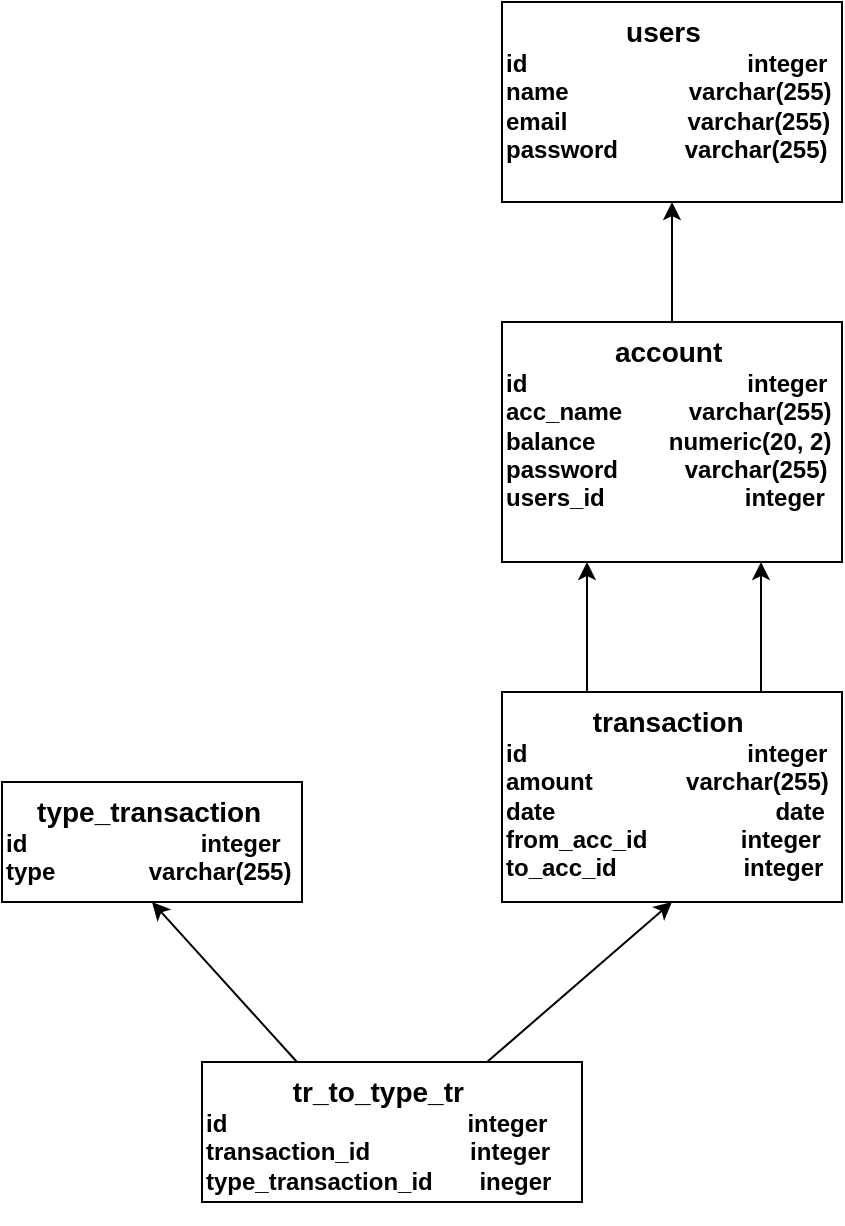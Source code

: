 <mxfile version="10.6.5" type="github"><diagram id="LnacNyWTvyfRDmgNIcEk" name="Page-1"><mxGraphModel dx="840" dy="514" grid="1" gridSize="10" guides="1" tooltips="1" connect="1" arrows="1" fold="1" page="1" pageScale="1" pageWidth="827" pageHeight="1169" math="0" shadow="0"><root><mxCell id="0"/><mxCell id="1" parent="0"/><mxCell id="j7QwsDHBEkOV3YnxY3o7-10" value="&lt;b&gt;&lt;font&gt;&amp;nbsp; &amp;nbsp; &amp;nbsp; &amp;nbsp; &amp;nbsp; &amp;nbsp; &amp;nbsp; &amp;nbsp; &amp;nbsp; &lt;font style=&quot;font-size: 14px&quot;&gt;users&lt;/font&gt;&lt;br&gt;id&amp;nbsp; &amp;nbsp; &amp;nbsp; &amp;nbsp; &amp;nbsp; &amp;nbsp; &amp;nbsp; &amp;nbsp; &amp;nbsp; &amp;nbsp; &amp;nbsp; &amp;nbsp; &amp;nbsp; &amp;nbsp; &amp;nbsp; &amp;nbsp; &amp;nbsp;integer&lt;br&gt;name&amp;nbsp; &amp;nbsp; &amp;nbsp; &amp;nbsp; &amp;nbsp; &amp;nbsp; &amp;nbsp; &amp;nbsp; &amp;nbsp; varchar(255)&lt;br&gt;&lt;/font&gt;&lt;/b&gt;&lt;b&gt;&lt;font&gt;email&amp;nbsp; &amp;nbsp; &amp;nbsp; &amp;nbsp; &amp;nbsp; &amp;nbsp; &amp;nbsp; &amp;nbsp; &amp;nbsp; varchar(255)&lt;br&gt;password&amp;nbsp; &amp;nbsp; &amp;nbsp; &amp;nbsp; &amp;nbsp;&amp;nbsp;&lt;/font&gt;&lt;/b&gt;&lt;b&gt;varchar(255)&lt;/b&gt;&lt;b&gt;&lt;font&gt;&lt;br&gt;&lt;/font&gt;&lt;/b&gt;&lt;b&gt;&lt;font&gt;&lt;br&gt;&lt;br&gt;&lt;/font&gt;&lt;/b&gt;" style="rounded=0;whiteSpace=wrap;html=1;horizontal=1;verticalAlign=top;align=left;" parent="1" vertex="1"><mxGeometry x="400" y="20" width="170" height="100" as="geometry"/></mxCell><mxCell id="j7QwsDHBEkOV3YnxY3o7-16" value="&lt;b&gt;&lt;font style=&quot;font-size: 14px&quot;&gt;&amp;nbsp; &amp;nbsp; &amp;nbsp; &amp;nbsp; &amp;nbsp; &amp;nbsp; &amp;nbsp; account&lt;/font&gt;&lt;br&gt;id&amp;nbsp; &amp;nbsp; &amp;nbsp; &amp;nbsp; &amp;nbsp; &amp;nbsp; &amp;nbsp; &amp;nbsp; &amp;nbsp; &amp;nbsp; &amp;nbsp; &amp;nbsp; &amp;nbsp; &amp;nbsp; &amp;nbsp; &amp;nbsp; &amp;nbsp;integer&lt;br&gt;acc_name&amp;nbsp; &amp;nbsp; &amp;nbsp; &amp;nbsp; &amp;nbsp; varchar(255)&lt;br&gt;&lt;/b&gt;&lt;b&gt;balance&amp;nbsp; &amp;nbsp; &amp;nbsp; &amp;nbsp; &amp;nbsp; &amp;nbsp;numeric(20, 2)&lt;br&gt;password&amp;nbsp; &amp;nbsp; &amp;nbsp; &amp;nbsp; &amp;nbsp;&amp;nbsp;&lt;/b&gt;&lt;b&gt;varchar(255)&lt;br&gt;&lt;/b&gt;&lt;b&gt;users_id&amp;nbsp; &amp;nbsp; &amp;nbsp; &amp;nbsp; &amp;nbsp; &amp;nbsp; &amp;nbsp; &amp;nbsp; &amp;nbsp; &amp;nbsp; &amp;nbsp;integer&lt;br&gt;&lt;/b&gt;&lt;b&gt;&lt;br&gt;&lt;/b&gt;" style="rounded=0;whiteSpace=wrap;html=1;align=left;verticalAlign=top;" parent="1" vertex="1"><mxGeometry x="400" y="180" width="170" height="120" as="geometry"/></mxCell><mxCell id="j7QwsDHBEkOV3YnxY3o7-18" value="&lt;b&gt;&lt;font&gt;&amp;nbsp; &amp;nbsp; &amp;nbsp; &amp;nbsp; &amp;nbsp; &amp;nbsp; &amp;nbsp;&lt;span style=&quot;font-size: 14px&quot;&gt;tr_to_type_tr&lt;/span&gt;&lt;/font&gt;&lt;br&gt;id&amp;nbsp; &amp;nbsp; &amp;nbsp; &amp;nbsp; &amp;nbsp; &amp;nbsp; &amp;nbsp; &amp;nbsp; &amp;nbsp; &amp;nbsp; &amp;nbsp; &amp;nbsp; &amp;nbsp; &amp;nbsp; &amp;nbsp; &amp;nbsp; &amp;nbsp; &amp;nbsp; integer&lt;/b&gt;&lt;b&gt;&lt;br&gt;transaction_id&amp;nbsp; &amp;nbsp; &amp;nbsp; &amp;nbsp; &amp;nbsp; &amp;nbsp; &amp;nbsp; &amp;nbsp;integer&amp;nbsp;&lt;br&gt;&lt;/b&gt;&lt;b&gt;type_transaction_id&amp;nbsp; &amp;nbsp; &amp;nbsp; &amp;nbsp;ineger&amp;nbsp; &amp;nbsp; &amp;nbsp;&lt;/b&gt;&lt;b&gt;&lt;br&gt;&lt;/b&gt;" style="rounded=0;whiteSpace=wrap;html=1;align=left;verticalAlign=top;" parent="1" vertex="1"><mxGeometry x="250" y="550" width="190" height="70" as="geometry"/></mxCell><mxCell id="j7QwsDHBEkOV3YnxY3o7-20" value="&lt;b&gt;&lt;font&gt;&amp;nbsp; &amp;nbsp; &amp;nbsp; &amp;nbsp; &amp;nbsp; &amp;nbsp; &amp;nbsp;&lt;font style=&quot;font-size: 14px&quot;&gt;transaction&lt;/font&gt;&lt;/font&gt;&lt;br&gt;id&amp;nbsp; &amp;nbsp; &amp;nbsp; &amp;nbsp; &amp;nbsp; &amp;nbsp; &amp;nbsp; &amp;nbsp; &amp;nbsp; &amp;nbsp; &amp;nbsp; &amp;nbsp; &amp;nbsp; &amp;nbsp; &amp;nbsp; &amp;nbsp; &amp;nbsp;integer&lt;/b&gt;&lt;b&gt;&lt;br&gt;amount&amp;nbsp; &amp;nbsp; &amp;nbsp; &amp;nbsp; &amp;nbsp; &amp;nbsp; &amp;nbsp;&amp;nbsp;&lt;/b&gt;&lt;b&gt;varchar(255)&lt;br&gt;&lt;/b&gt;&lt;b&gt;date&amp;nbsp; &amp;nbsp; &amp;nbsp; &amp;nbsp; &amp;nbsp; &amp;nbsp; &amp;nbsp; &amp;nbsp; &amp;nbsp; &amp;nbsp; &amp;nbsp; &amp;nbsp; &amp;nbsp; &amp;nbsp; &amp;nbsp; &amp;nbsp; &amp;nbsp;&lt;/b&gt;&lt;b&gt;date&lt;br&gt;from_acc_id&amp;nbsp; &amp;nbsp; &amp;nbsp; &amp;nbsp; &amp;nbsp; &amp;nbsp; &amp;nbsp; integer&amp;nbsp;&lt;br&gt;to_acc_id&amp;nbsp; &amp;nbsp; &amp;nbsp; &amp;nbsp; &amp;nbsp; &amp;nbsp; &amp;nbsp; &amp;nbsp; &amp;nbsp; &amp;nbsp;integer&lt;br&gt;&lt;/b&gt;" style="rounded=0;whiteSpace=wrap;html=1;align=left;verticalAlign=top;" parent="1" vertex="1"><mxGeometry x="400" y="365" width="170" height="105" as="geometry"/></mxCell><mxCell id="j7QwsDHBEkOV3YnxY3o7-23" value="" style="endArrow=classic;html=1;exitX=0.5;exitY=0;exitDx=0;exitDy=0;" parent="1" source="j7QwsDHBEkOV3YnxY3o7-16" target="j7QwsDHBEkOV3YnxY3o7-10" edge="1"><mxGeometry width="50" height="50" relative="1" as="geometry"><mxPoint x="240" y="760" as="sourcePoint"/><mxPoint x="170" y="330" as="targetPoint"/></mxGeometry></mxCell><mxCell id="j7QwsDHBEkOV3YnxY3o7-24" value="" style="endArrow=classic;html=1;" parent="1" edge="1"><mxGeometry width="50" height="50" relative="1" as="geometry"><mxPoint x="529.5" y="365" as="sourcePoint"/><mxPoint x="529.5" y="300" as="targetPoint"/></mxGeometry></mxCell><mxCell id="j7QwsDHBEkOV3YnxY3o7-25" value="" style="endArrow=classic;html=1;entryX=0.5;entryY=1;entryDx=0;entryDy=0;exitX=0.75;exitY=0;exitDx=0;exitDy=0;" parent="1" source="j7QwsDHBEkOV3YnxY3o7-18" target="j7QwsDHBEkOV3YnxY3o7-20" edge="1"><mxGeometry width="50" height="50" relative="1" as="geometry"><mxPoint x="530" y="530" as="sourcePoint"/><mxPoint x="345" y="140" as="targetPoint"/></mxGeometry></mxCell><mxCell id="vy1-JO2rq-6b5a5oOkk9-2" value="" style="endArrow=classic;html=1;entryX=0.25;entryY=1;entryDx=0;entryDy=0;exitX=0.25;exitY=0;exitDx=0;exitDy=0;" edge="1" parent="1" source="j7QwsDHBEkOV3YnxY3o7-20" target="j7QwsDHBEkOV3YnxY3o7-16"><mxGeometry width="50" height="50" relative="1" as="geometry"><mxPoint x="330" y="430" as="sourcePoint"/><mxPoint x="300" y="600" as="targetPoint"/></mxGeometry></mxCell><mxCell id="vy1-JO2rq-6b5a5oOkk9-3" value="&lt;div style=&quot;text-align: left&quot;&gt;&lt;b&gt;&lt;font style=&quot;font-size: 14px&quot;&gt;&amp;nbsp; &amp;nbsp; type_transaction&lt;/font&gt;&lt;/b&gt;&lt;/div&gt;&lt;div style=&quot;text-align: left&quot;&gt;&lt;b&gt;id&amp;nbsp; &amp;nbsp; &amp;nbsp; &amp;nbsp; &amp;nbsp; &amp;nbsp; &amp;nbsp; &amp;nbsp; &amp;nbsp; &amp;nbsp; &amp;nbsp; &amp;nbsp; &amp;nbsp; integer&lt;/b&gt;&lt;/div&gt;&lt;div style=&quot;text-align: left&quot;&gt;&lt;b&gt;type&amp;nbsp; &amp;nbsp; &amp;nbsp; &amp;nbsp; &amp;nbsp; &amp;nbsp; &amp;nbsp; varchar(255)&lt;/b&gt;&lt;/div&gt;" style="rounded=0;whiteSpace=wrap;html=1;verticalAlign=top;align=left;" vertex="1" parent="1"><mxGeometry x="150" y="410" width="150" height="60" as="geometry"/></mxCell><mxCell id="vy1-JO2rq-6b5a5oOkk9-5" value="" style="endArrow=classic;html=1;exitX=0.25;exitY=0;exitDx=0;exitDy=0;entryX=0.5;entryY=1;entryDx=0;entryDy=0;" edge="1" parent="1" source="j7QwsDHBEkOV3YnxY3o7-18" target="vy1-JO2rq-6b5a5oOkk9-3"><mxGeometry width="50" height="50" relative="1" as="geometry"><mxPoint x="225" y="500" as="sourcePoint"/><mxPoint x="275" y="450" as="targetPoint"/></mxGeometry></mxCell></root></mxGraphModel></diagram></mxfile>